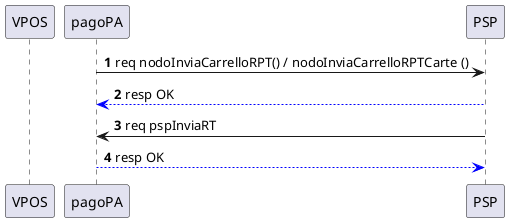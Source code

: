 @startuml
autonumber 
participant vpos  as "VPOS"
participant nodo as "pagoPA"
participant psp as "PSP"


nodo -> psp : req nodoInviaCarrelloRPT() / nodoInviaCarrelloRPTCarte ()
psp -[#blue]-> nodo : resp OK

psp -> nodo : req pspInviaRT
nodo -[#blue]-> psp : resp OK
